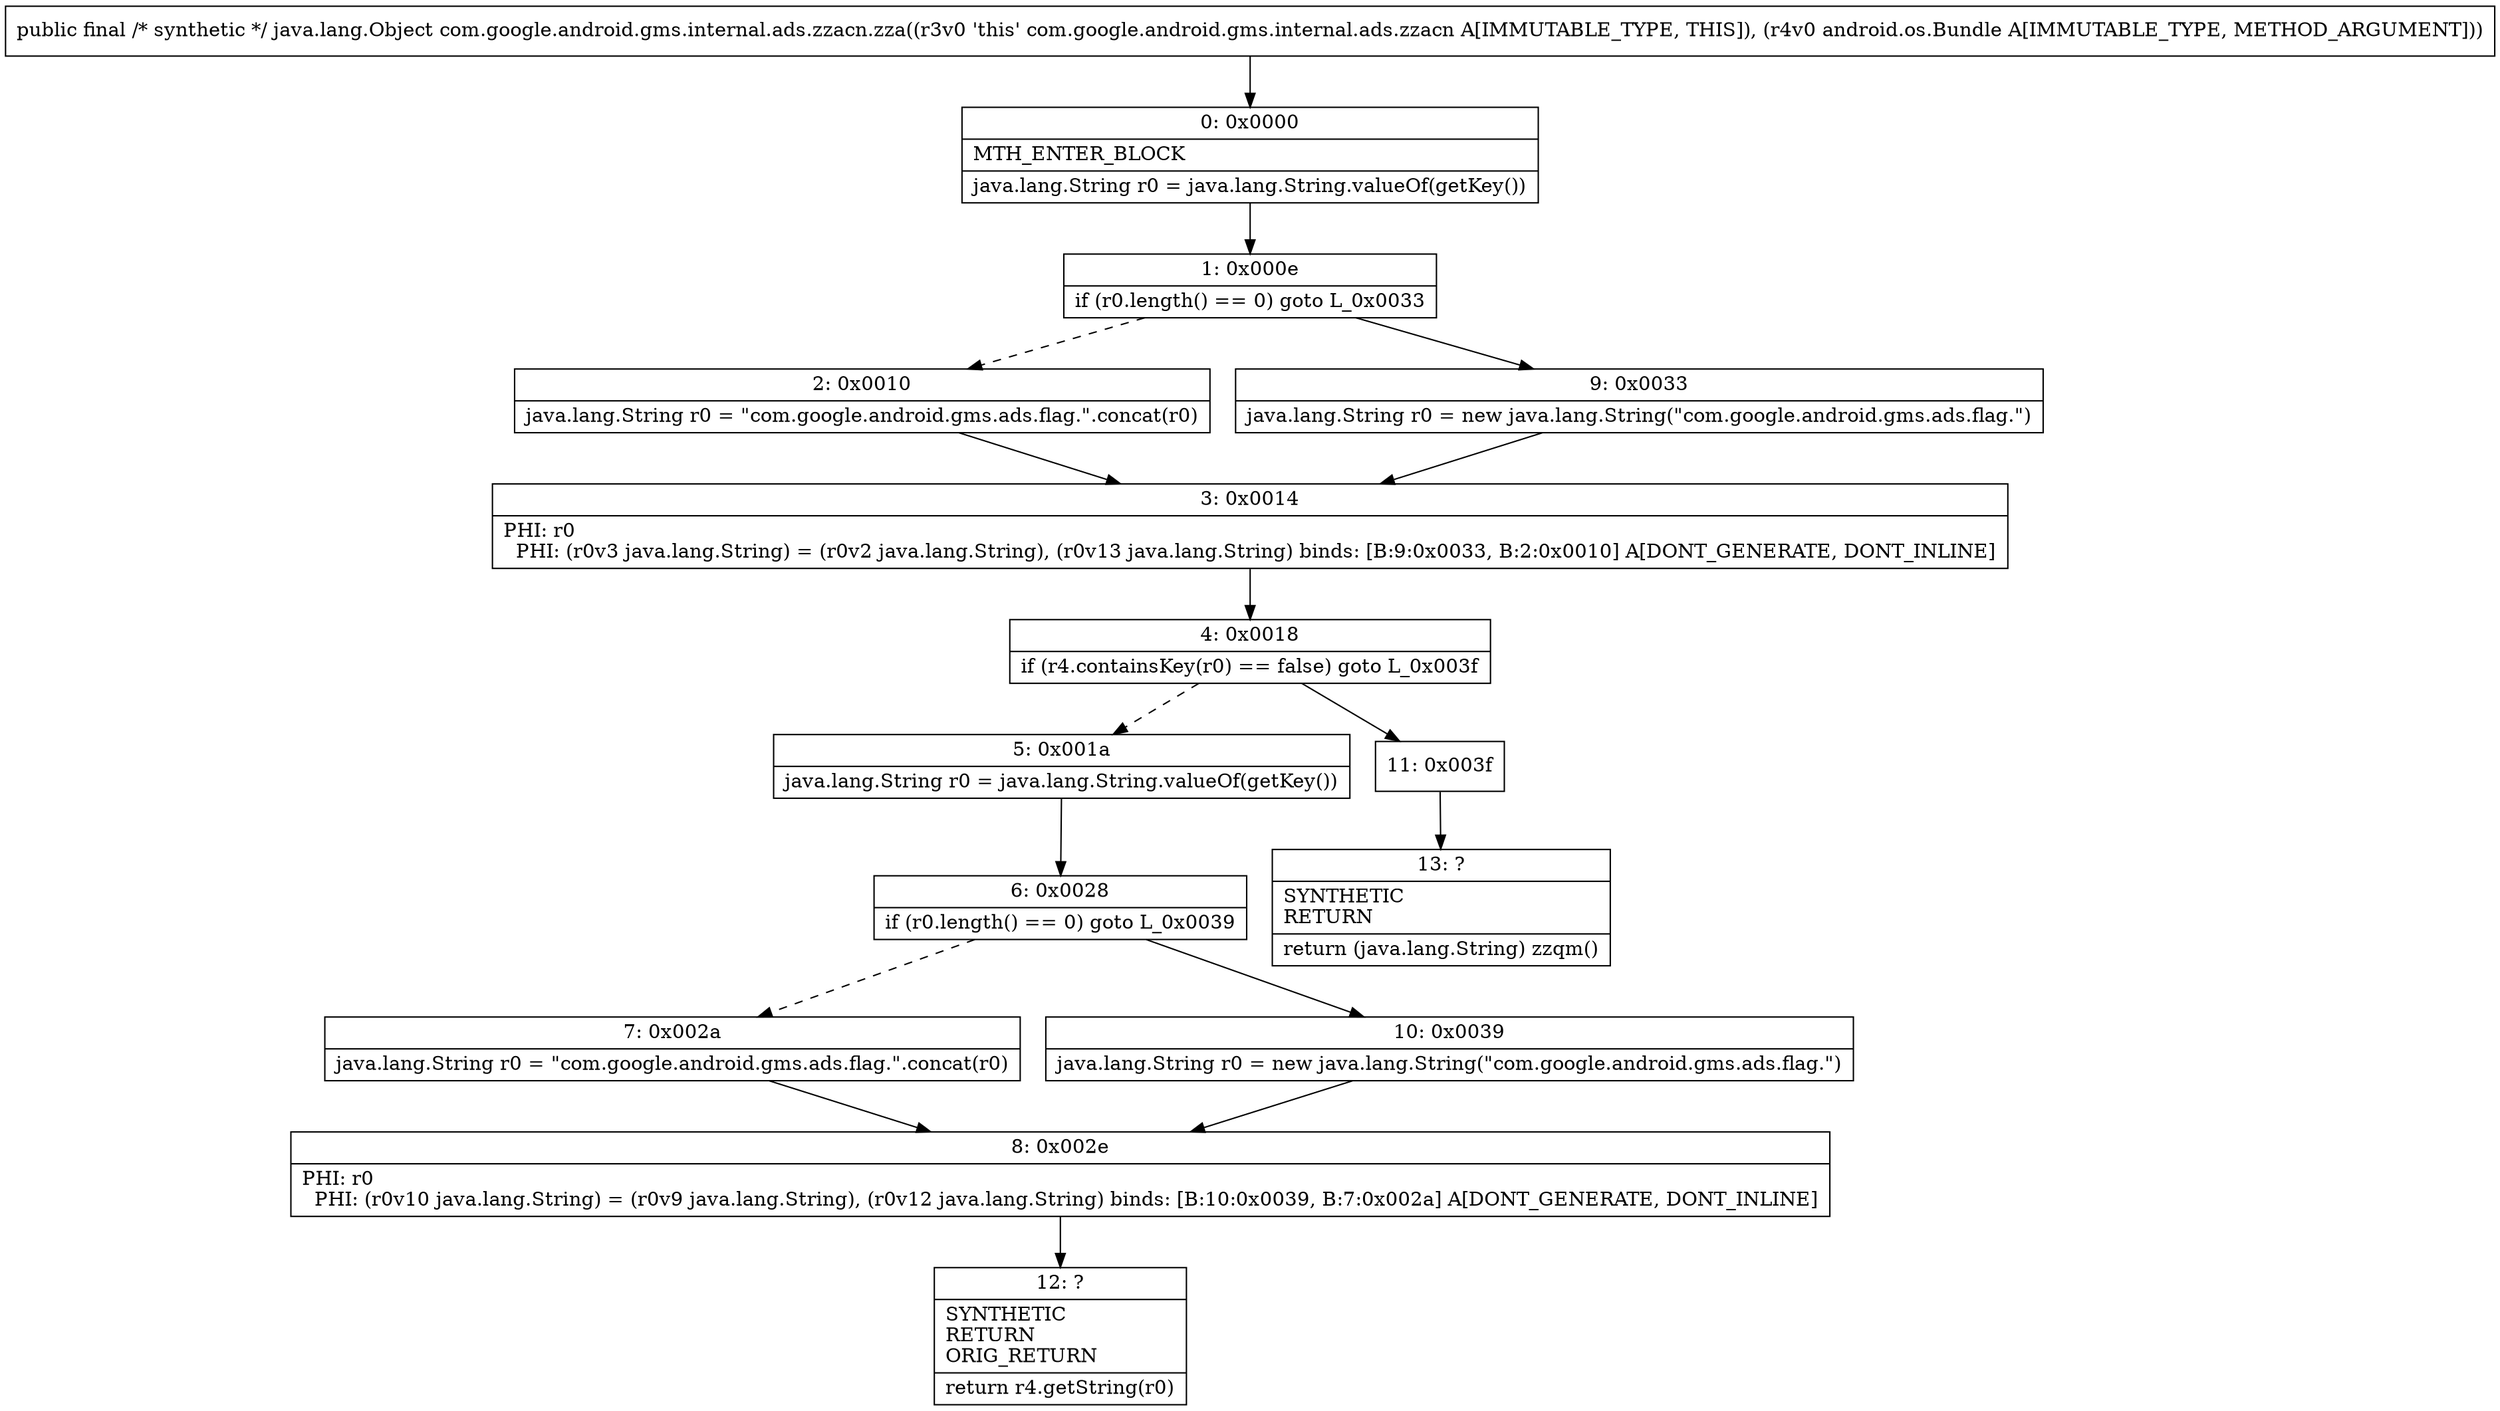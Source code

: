 digraph "CFG forcom.google.android.gms.internal.ads.zzacn.zza(Landroid\/os\/Bundle;)Ljava\/lang\/Object;" {
Node_0 [shape=record,label="{0\:\ 0x0000|MTH_ENTER_BLOCK\l|java.lang.String r0 = java.lang.String.valueOf(getKey())\l}"];
Node_1 [shape=record,label="{1\:\ 0x000e|if (r0.length() == 0) goto L_0x0033\l}"];
Node_2 [shape=record,label="{2\:\ 0x0010|java.lang.String r0 = \"com.google.android.gms.ads.flag.\".concat(r0)\l}"];
Node_3 [shape=record,label="{3\:\ 0x0014|PHI: r0 \l  PHI: (r0v3 java.lang.String) = (r0v2 java.lang.String), (r0v13 java.lang.String) binds: [B:9:0x0033, B:2:0x0010] A[DONT_GENERATE, DONT_INLINE]\l}"];
Node_4 [shape=record,label="{4\:\ 0x0018|if (r4.containsKey(r0) == false) goto L_0x003f\l}"];
Node_5 [shape=record,label="{5\:\ 0x001a|java.lang.String r0 = java.lang.String.valueOf(getKey())\l}"];
Node_6 [shape=record,label="{6\:\ 0x0028|if (r0.length() == 0) goto L_0x0039\l}"];
Node_7 [shape=record,label="{7\:\ 0x002a|java.lang.String r0 = \"com.google.android.gms.ads.flag.\".concat(r0)\l}"];
Node_8 [shape=record,label="{8\:\ 0x002e|PHI: r0 \l  PHI: (r0v10 java.lang.String) = (r0v9 java.lang.String), (r0v12 java.lang.String) binds: [B:10:0x0039, B:7:0x002a] A[DONT_GENERATE, DONT_INLINE]\l}"];
Node_9 [shape=record,label="{9\:\ 0x0033|java.lang.String r0 = new java.lang.String(\"com.google.android.gms.ads.flag.\")\l}"];
Node_10 [shape=record,label="{10\:\ 0x0039|java.lang.String r0 = new java.lang.String(\"com.google.android.gms.ads.flag.\")\l}"];
Node_11 [shape=record,label="{11\:\ 0x003f}"];
Node_12 [shape=record,label="{12\:\ ?|SYNTHETIC\lRETURN\lORIG_RETURN\l|return r4.getString(r0)\l}"];
Node_13 [shape=record,label="{13\:\ ?|SYNTHETIC\lRETURN\l|return (java.lang.String) zzqm()\l}"];
MethodNode[shape=record,label="{public final \/* synthetic *\/ java.lang.Object com.google.android.gms.internal.ads.zzacn.zza((r3v0 'this' com.google.android.gms.internal.ads.zzacn A[IMMUTABLE_TYPE, THIS]), (r4v0 android.os.Bundle A[IMMUTABLE_TYPE, METHOD_ARGUMENT])) }"];
MethodNode -> Node_0;
Node_0 -> Node_1;
Node_1 -> Node_2[style=dashed];
Node_1 -> Node_9;
Node_2 -> Node_3;
Node_3 -> Node_4;
Node_4 -> Node_5[style=dashed];
Node_4 -> Node_11;
Node_5 -> Node_6;
Node_6 -> Node_7[style=dashed];
Node_6 -> Node_10;
Node_7 -> Node_8;
Node_8 -> Node_12;
Node_9 -> Node_3;
Node_10 -> Node_8;
Node_11 -> Node_13;
}

